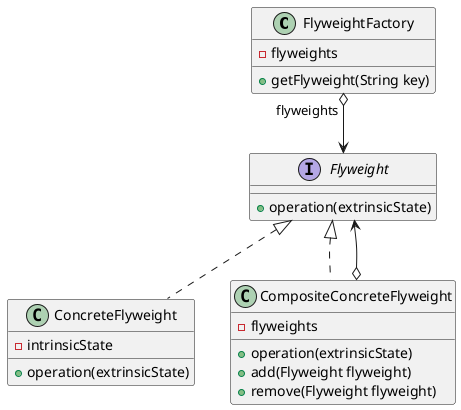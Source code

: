 @startuml 

skinparam DefaultFontName PingFangSC-Regular

class FlyweightFactory{
    - flyweights
    + getFlyweight(String key)
}
interface Flyweight{
    + operation(extrinsicState)
}
class ConcreteFlyweight{
    - intrinsicState
    + operation(extrinsicState)
}
class CompositeConcreteFlyweight{
    - flyweights
    + operation(extrinsicState)
    + add(Flyweight flyweight)
    + remove(Flyweight flyweight)
}

FlyweightFactory "flyweights" o--> Flyweight
Flyweight <|.. ConcreteFlyweight
Flyweight <|.. CompositeConcreteFlyweight
Flyweight <--o CompositeConcreteFlyweight

@enduml
